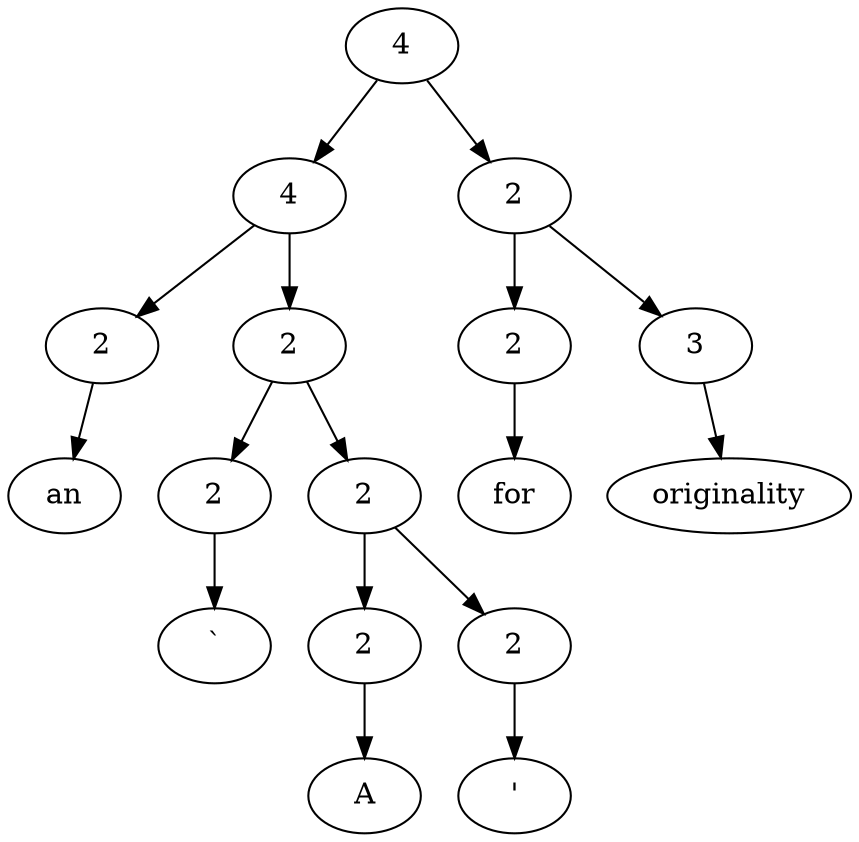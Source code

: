 digraph G{Node0 [label="4"]
Node0 -> Node1
Node0 -> Node12
Node1 [label="4"]
Node1 -> Node2
Node1 -> Node4
Node12 [label="2"]
Node12 -> Node13
Node12 -> Node15
Node2 [label="2"]
Node2 -> Node3
Node4 [label="2"]
Node4 -> Node5
Node4 -> Node7
Node13 [label="2"]
Node13 -> Node14
Node15 [label="3"]
Node15 -> Node16
Node3 [label="an"]
Node5 [label="2"]
Node5 -> Node6
Node7 [label="2"]
Node7 -> Node8
Node7 -> Node10
Node14 [label="for"]
Node16 [label="originality"]
Node6 [label="`"]
Node8 [label="2"]
Node8 -> Node9
Node10 [label="2"]
Node10 -> Node11
Node9 [label="A"]
Node11 [label="'"]
}